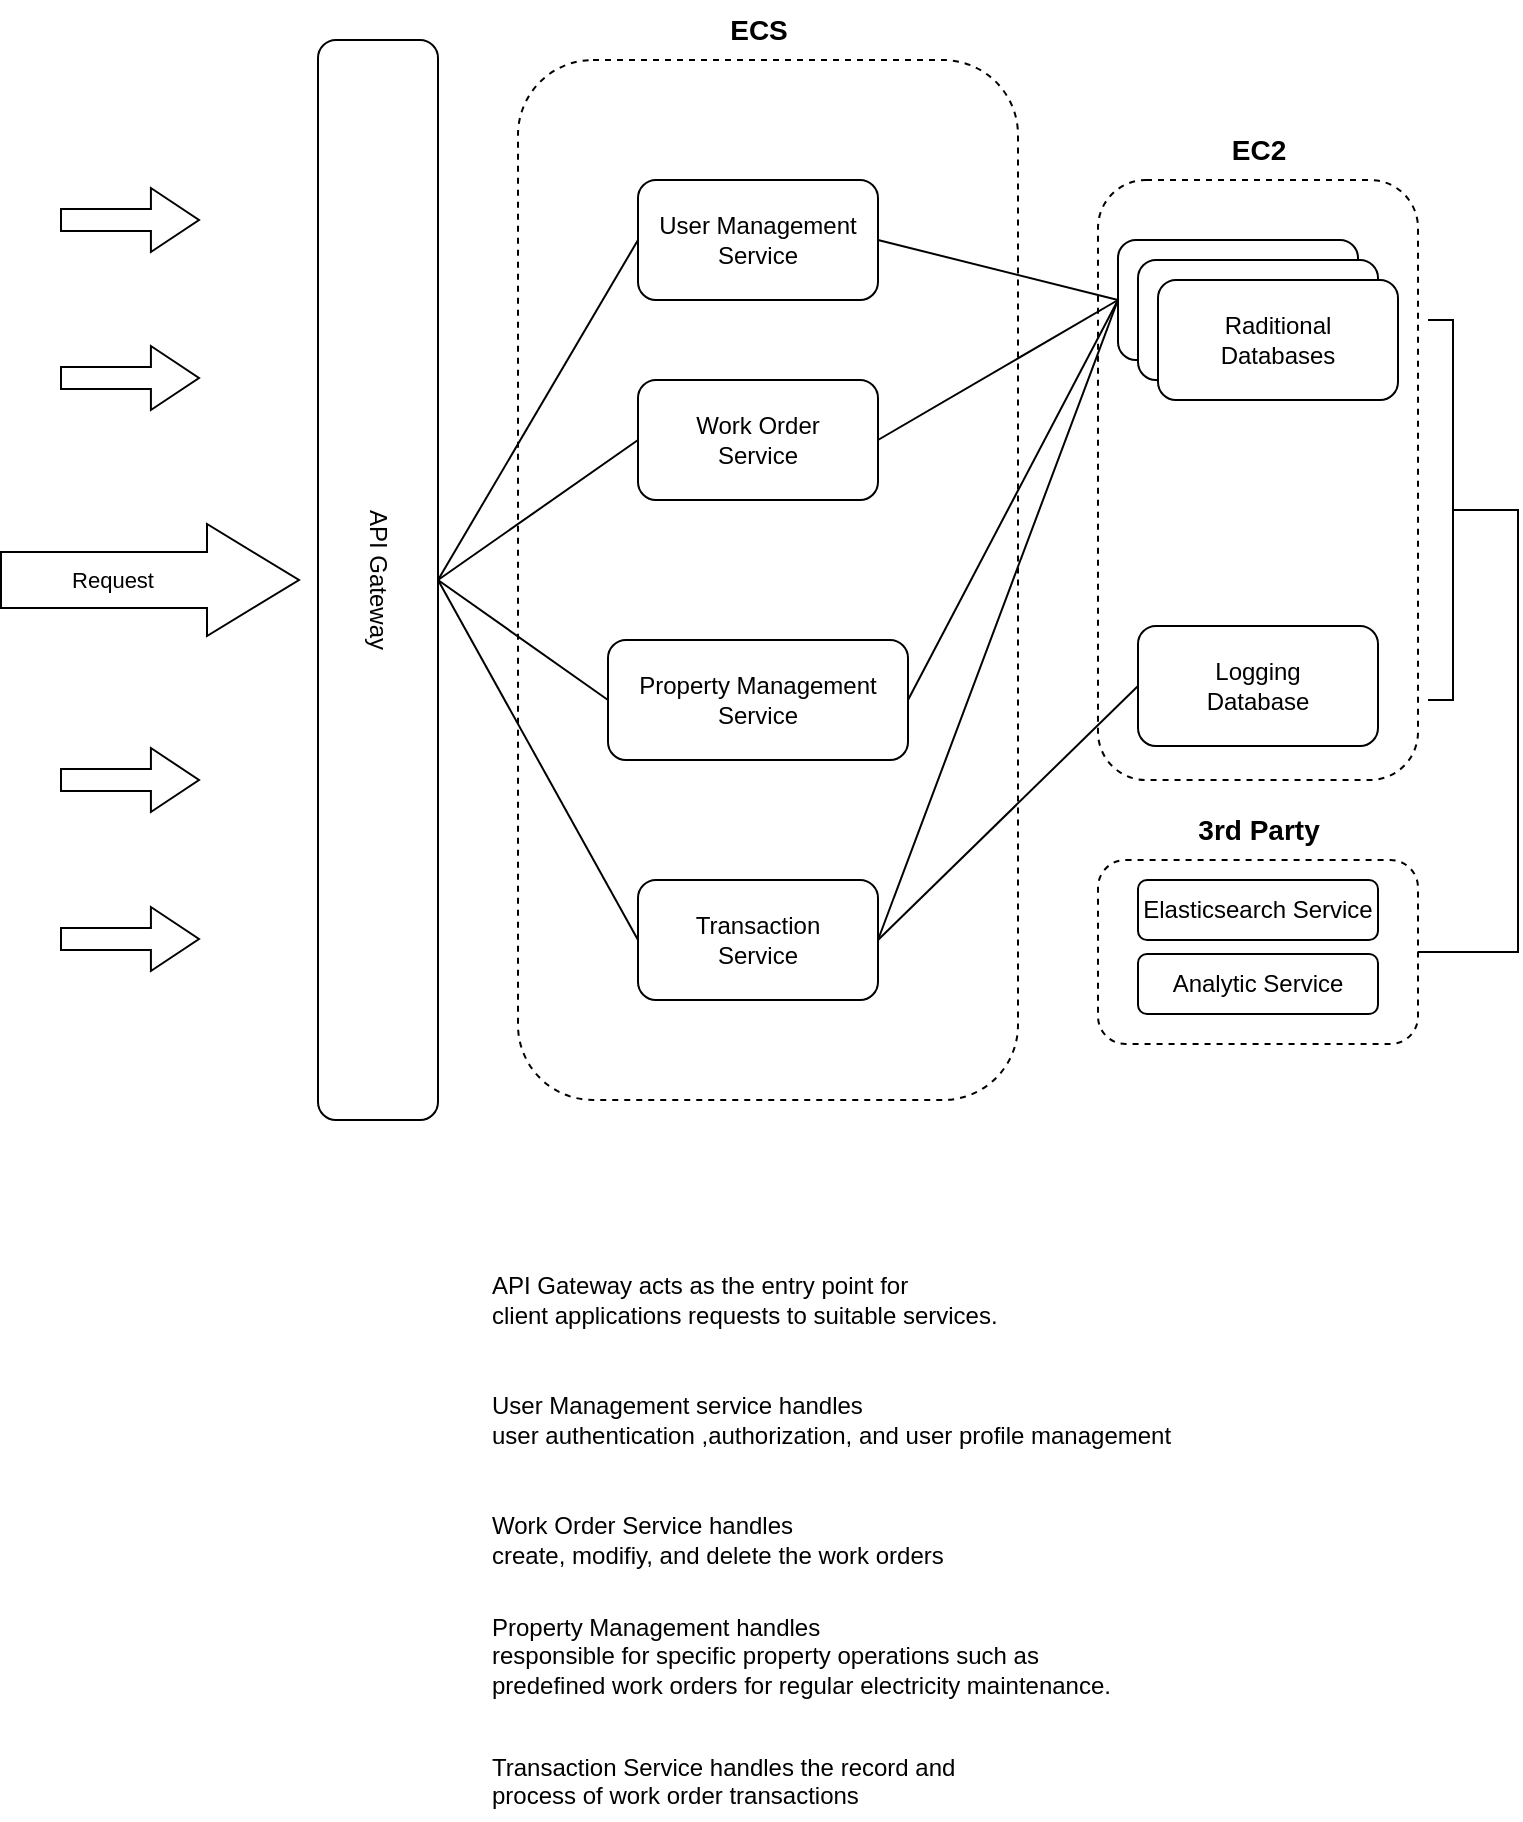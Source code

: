 <mxfile version="21.2.8" type="device">
  <diagram name="Page-1" id="HVLd08_h-fR_Knsx_RwF">
    <mxGraphModel dx="1593" dy="929" grid="1" gridSize="10" guides="1" tooltips="1" connect="1" arrows="1" fold="1" page="1" pageScale="1" pageWidth="850" pageHeight="1100" math="0" shadow="0">
      <root>
        <mxCell id="0" />
        <mxCell id="1" parent="0" />
        <mxCell id="hNyJn2xI1DlJILf2yhCy-1" value="API Gateway" style="rounded=1;whiteSpace=wrap;html=1;rotation=90;" vertex="1" parent="1">
          <mxGeometry x="-55" y="270" width="540" height="60" as="geometry" />
        </mxCell>
        <mxCell id="hNyJn2xI1DlJILf2yhCy-2" value="User Management Service  " style="rounded=1;whiteSpace=wrap;html=1;" vertex="1" parent="1">
          <mxGeometry x="345" y="100" width="120" height="60" as="geometry" />
        </mxCell>
        <mxCell id="hNyJn2xI1DlJILf2yhCy-3" value="Work Order&lt;br&gt;Service  " style="rounded=1;whiteSpace=wrap;html=1;" vertex="1" parent="1">
          <mxGeometry x="345" y="200" width="120" height="60" as="geometry" />
        </mxCell>
        <mxCell id="hNyJn2xI1DlJILf2yhCy-4" value="Property Management&lt;br&gt;Service  " style="rounded=1;whiteSpace=wrap;html=1;" vertex="1" parent="1">
          <mxGeometry x="330" y="330" width="150" height="60" as="geometry" />
        </mxCell>
        <mxCell id="hNyJn2xI1DlJILf2yhCy-5" value="Transaction&lt;br&gt;Service  " style="rounded=1;whiteSpace=wrap;html=1;" vertex="1" parent="1">
          <mxGeometry x="345" y="450" width="120" height="60" as="geometry" />
        </mxCell>
        <mxCell id="hNyJn2xI1DlJILf2yhCy-6" value="Raditional&lt;br&gt;Databases" style="rounded=1;whiteSpace=wrap;html=1;" vertex="1" parent="1">
          <mxGeometry x="585" y="130" width="120" height="60" as="geometry" />
        </mxCell>
        <mxCell id="hNyJn2xI1DlJILf2yhCy-15" value="Logging&lt;br&gt;Database" style="rounded=1;whiteSpace=wrap;html=1;" vertex="1" parent="1">
          <mxGeometry x="595" y="323" width="120" height="60" as="geometry" />
        </mxCell>
        <mxCell id="hNyJn2xI1DlJILf2yhCy-16" value="" style="shape=flexArrow;endArrow=classic;html=1;rounded=0;width=11;endSize=7.68;" edge="1" parent="1">
          <mxGeometry width="50" height="50" relative="1" as="geometry">
            <mxPoint x="56" y="120" as="sourcePoint" />
            <mxPoint x="126" y="120" as="targetPoint" />
          </mxGeometry>
        </mxCell>
        <mxCell id="hNyJn2xI1DlJILf2yhCy-17" value="" style="shape=flexArrow;endArrow=classic;html=1;rounded=0;width=11;endSize=7.68;" edge="1" parent="1">
          <mxGeometry width="50" height="50" relative="1" as="geometry">
            <mxPoint x="56" y="199" as="sourcePoint" />
            <mxPoint x="126" y="199" as="targetPoint" />
          </mxGeometry>
        </mxCell>
        <mxCell id="hNyJn2xI1DlJILf2yhCy-18" value="" style="shape=flexArrow;endArrow=classic;html=1;rounded=0;width=11;endSize=7.68;" edge="1" parent="1">
          <mxGeometry width="50" height="50" relative="1" as="geometry">
            <mxPoint x="56" y="479.5" as="sourcePoint" />
            <mxPoint x="126" y="479.5" as="targetPoint" />
          </mxGeometry>
        </mxCell>
        <mxCell id="hNyJn2xI1DlJILf2yhCy-19" value="" style="shape=flexArrow;endArrow=classic;html=1;rounded=0;width=11;endSize=7.68;" edge="1" parent="1">
          <mxGeometry width="50" height="50" relative="1" as="geometry">
            <mxPoint x="56" y="400" as="sourcePoint" />
            <mxPoint x="126" y="400" as="targetPoint" />
          </mxGeometry>
        </mxCell>
        <mxCell id="hNyJn2xI1DlJILf2yhCy-20" value="" style="shape=flexArrow;endArrow=classic;html=1;rounded=0;width=28;endSize=15;endWidth=27;" edge="1" parent="1">
          <mxGeometry width="50" height="50" relative="1" as="geometry">
            <mxPoint x="26" y="300" as="sourcePoint" />
            <mxPoint x="176" y="300" as="targetPoint" />
          </mxGeometry>
        </mxCell>
        <mxCell id="hNyJn2xI1DlJILf2yhCy-21" value="Request" style="edgeLabel;html=1;align=center;verticalAlign=middle;resizable=0;points=[];" vertex="1" connectable="0" parent="hNyJn2xI1DlJILf2yhCy-20">
          <mxGeometry x="-0.253" relative="1" as="geometry">
            <mxPoint as="offset" />
          </mxGeometry>
        </mxCell>
        <mxCell id="hNyJn2xI1DlJILf2yhCy-22" value="" style="endArrow=none;html=1;rounded=0;exitX=0.5;exitY=0;exitDx=0;exitDy=0;" edge="1" parent="1" source="hNyJn2xI1DlJILf2yhCy-1">
          <mxGeometry width="50" height="50" relative="1" as="geometry">
            <mxPoint x="295" y="180" as="sourcePoint" />
            <mxPoint x="345" y="130" as="targetPoint" />
          </mxGeometry>
        </mxCell>
        <mxCell id="hNyJn2xI1DlJILf2yhCy-24" value="" style="endArrow=none;html=1;rounded=0;exitX=0.5;exitY=0;exitDx=0;exitDy=0;entryX=0;entryY=0.5;entryDx=0;entryDy=0;" edge="1" parent="1" source="hNyJn2xI1DlJILf2yhCy-1" target="hNyJn2xI1DlJILf2yhCy-3">
          <mxGeometry width="50" height="50" relative="1" as="geometry">
            <mxPoint x="295" y="180" as="sourcePoint" />
            <mxPoint x="345" y="130" as="targetPoint" />
          </mxGeometry>
        </mxCell>
        <mxCell id="hNyJn2xI1DlJILf2yhCy-25" value="" style="endArrow=none;html=1;rounded=0;exitX=0.5;exitY=0;exitDx=0;exitDy=0;entryX=0;entryY=0.5;entryDx=0;entryDy=0;" edge="1" parent="1" source="hNyJn2xI1DlJILf2yhCy-1" target="hNyJn2xI1DlJILf2yhCy-4">
          <mxGeometry width="50" height="50" relative="1" as="geometry">
            <mxPoint x="295" y="180" as="sourcePoint" />
            <mxPoint x="345" y="130" as="targetPoint" />
          </mxGeometry>
        </mxCell>
        <mxCell id="hNyJn2xI1DlJILf2yhCy-26" value="" style="endArrow=none;html=1;rounded=0;exitX=0.5;exitY=0;exitDx=0;exitDy=0;entryX=0;entryY=0.5;entryDx=0;entryDy=0;" edge="1" parent="1" source="hNyJn2xI1DlJILf2yhCy-1" target="hNyJn2xI1DlJILf2yhCy-5">
          <mxGeometry width="50" height="50" relative="1" as="geometry">
            <mxPoint x="295" y="180" as="sourcePoint" />
            <mxPoint x="345" y="130" as="targetPoint" />
          </mxGeometry>
        </mxCell>
        <mxCell id="hNyJn2xI1DlJILf2yhCy-27" value="" style="endArrow=none;html=1;rounded=0;exitX=1;exitY=0.5;exitDx=0;exitDy=0;entryX=0;entryY=0.5;entryDx=0;entryDy=0;" edge="1" parent="1" source="hNyJn2xI1DlJILf2yhCy-5" target="hNyJn2xI1DlJILf2yhCy-15">
          <mxGeometry width="50" height="50" relative="1" as="geometry">
            <mxPoint x="545" y="500" as="sourcePoint" />
            <mxPoint x="645" y="690" as="targetPoint" />
          </mxGeometry>
        </mxCell>
        <mxCell id="hNyJn2xI1DlJILf2yhCy-28" value="" style="endArrow=none;html=1;rounded=0;exitX=1;exitY=0.5;exitDx=0;exitDy=0;entryX=0;entryY=0.5;entryDx=0;entryDy=0;" edge="1" parent="1" source="hNyJn2xI1DlJILf2yhCy-5" target="hNyJn2xI1DlJILf2yhCy-6">
          <mxGeometry width="50" height="50" relative="1" as="geometry">
            <mxPoint x="545" y="500" as="sourcePoint" />
            <mxPoint x="645" y="690" as="targetPoint" />
          </mxGeometry>
        </mxCell>
        <mxCell id="hNyJn2xI1DlJILf2yhCy-29" value="" style="endArrow=none;html=1;rounded=0;exitX=1;exitY=0.5;exitDx=0;exitDy=0;entryX=0;entryY=0.5;entryDx=0;entryDy=0;" edge="1" parent="1" source="hNyJn2xI1DlJILf2yhCy-4" target="hNyJn2xI1DlJILf2yhCy-6">
          <mxGeometry width="50" height="50" relative="1" as="geometry">
            <mxPoint x="545" y="500" as="sourcePoint" />
            <mxPoint x="645" y="690" as="targetPoint" />
          </mxGeometry>
        </mxCell>
        <mxCell id="hNyJn2xI1DlJILf2yhCy-30" value="" style="endArrow=none;html=1;rounded=0;exitX=1;exitY=0.5;exitDx=0;exitDy=0;entryX=0;entryY=0.5;entryDx=0;entryDy=0;" edge="1" parent="1" source="hNyJn2xI1DlJILf2yhCy-3" target="hNyJn2xI1DlJILf2yhCy-6">
          <mxGeometry width="50" height="50" relative="1" as="geometry">
            <mxPoint x="545" y="500" as="sourcePoint" />
            <mxPoint x="645" y="690" as="targetPoint" />
          </mxGeometry>
        </mxCell>
        <mxCell id="hNyJn2xI1DlJILf2yhCy-31" value="" style="endArrow=none;html=1;rounded=0;exitX=1;exitY=0.5;exitDx=0;exitDy=0;entryX=0;entryY=0.5;entryDx=0;entryDy=0;" edge="1" parent="1" source="hNyJn2xI1DlJILf2yhCy-2" target="hNyJn2xI1DlJILf2yhCy-6">
          <mxGeometry width="50" height="50" relative="1" as="geometry">
            <mxPoint x="545" y="500" as="sourcePoint" />
            <mxPoint x="645" y="690" as="targetPoint" />
          </mxGeometry>
        </mxCell>
        <mxCell id="hNyJn2xI1DlJILf2yhCy-32" value="API Gateway acts as the entry point for &lt;br&gt;client applications requests to suitable services." style="text;html=1;align=left;verticalAlign=middle;resizable=0;points=[];autosize=1;strokeColor=none;fillColor=none;" vertex="1" parent="1">
          <mxGeometry x="270" y="640" width="280" height="40" as="geometry" />
        </mxCell>
        <mxCell id="hNyJn2xI1DlJILf2yhCy-33" value="User Management service handles &lt;br&gt;user authentication ,authorization, and user profile management" style="text;html=1;align=left;verticalAlign=middle;resizable=0;points=[];autosize=1;strokeColor=none;fillColor=none;" vertex="1" parent="1">
          <mxGeometry x="270" y="700" width="360" height="40" as="geometry" />
        </mxCell>
        <mxCell id="hNyJn2xI1DlJILf2yhCy-34" value="Work Order Service handles &lt;br&gt;create, modifiy, and delete the work orders" style="text;html=1;align=left;verticalAlign=middle;resizable=0;points=[];autosize=1;strokeColor=none;fillColor=none;" vertex="1" parent="1">
          <mxGeometry x="270" y="760" width="250" height="40" as="geometry" />
        </mxCell>
        <mxCell id="hNyJn2xI1DlJILf2yhCy-35" value="&lt;div style=&quot;&quot;&gt;&lt;span style=&quot;background-color: initial;&quot;&gt;Property Management handles&amp;nbsp;&lt;/span&gt;&lt;/div&gt;responsible for specific property&amp;nbsp;operations such as predefined work orders for regular electricity maintenance." style="text;whiteSpace=wrap;html=1;align=left;" vertex="1" parent="1">
          <mxGeometry x="270" y="810" width="320" height="60" as="geometry" />
        </mxCell>
        <mxCell id="hNyJn2xI1DlJILf2yhCy-36" value="" style="rounded=1;whiteSpace=wrap;html=1;fillColor=none;dashed=1;" vertex="1" parent="1">
          <mxGeometry x="285" y="40" width="250" height="520" as="geometry" />
        </mxCell>
        <mxCell id="hNyJn2xI1DlJILf2yhCy-37" value="Raditional&lt;br&gt;Databases" style="rounded=1;whiteSpace=wrap;html=1;" vertex="1" parent="1">
          <mxGeometry x="595" y="140" width="120" height="60" as="geometry" />
        </mxCell>
        <mxCell id="hNyJn2xI1DlJILf2yhCy-38" value="Raditional&lt;br&gt;Databases" style="rounded=1;whiteSpace=wrap;html=1;" vertex="1" parent="1">
          <mxGeometry x="605" y="150" width="120" height="60" as="geometry" />
        </mxCell>
        <mxCell id="hNyJn2xI1DlJILf2yhCy-39" value="Transaction Service handles the record and process of work order transactions" style="text;whiteSpace=wrap;html=1;align=left;" vertex="1" parent="1">
          <mxGeometry x="270" y="880" width="250" height="40" as="geometry" />
        </mxCell>
        <mxCell id="hNyJn2xI1DlJILf2yhCy-40" value="ECS" style="text;html=1;align=center;verticalAlign=middle;resizable=0;points=[];autosize=1;strokeColor=none;fillColor=none;fontStyle=1;fontSize=14;" vertex="1" parent="1">
          <mxGeometry x="380" y="10" width="50" height="30" as="geometry" />
        </mxCell>
        <mxCell id="hNyJn2xI1DlJILf2yhCy-42" value="" style="rounded=1;whiteSpace=wrap;html=1;fillColor=none;dashed=1;" vertex="1" parent="1">
          <mxGeometry x="575" y="100" width="160" height="300" as="geometry" />
        </mxCell>
        <mxCell id="hNyJn2xI1DlJILf2yhCy-43" value="EC2" style="text;html=1;align=center;verticalAlign=middle;resizable=0;points=[];autosize=1;strokeColor=none;fillColor=none;fontStyle=1;fontSize=14;" vertex="1" parent="1">
          <mxGeometry x="630" y="70" width="50" height="30" as="geometry" />
        </mxCell>
        <mxCell id="hNyJn2xI1DlJILf2yhCy-55" style="edgeStyle=orthogonalEdgeStyle;rounded=0;orthogonalLoop=1;jettySize=auto;html=1;exitX=1;exitY=0.5;exitDx=0;exitDy=0;entryX=0;entryY=0.5;entryDx=0;entryDy=0;entryPerimeter=0;endArrow=none;endFill=0;" edge="1" parent="1" source="hNyJn2xI1DlJILf2yhCy-44" target="hNyJn2xI1DlJILf2yhCy-49">
          <mxGeometry relative="1" as="geometry" />
        </mxCell>
        <mxCell id="hNyJn2xI1DlJILf2yhCy-44" value="" style="rounded=1;whiteSpace=wrap;html=1;fillColor=none;dashed=1;" vertex="1" parent="1">
          <mxGeometry x="575" y="440" width="160" height="92" as="geometry" />
        </mxCell>
        <mxCell id="hNyJn2xI1DlJILf2yhCy-46" value="Elasticsearch Service" style="rounded=1;whiteSpace=wrap;html=1;" vertex="1" parent="1">
          <mxGeometry x="595" y="450" width="120" height="30" as="geometry" />
        </mxCell>
        <mxCell id="hNyJn2xI1DlJILf2yhCy-47" value="3rd Party" style="text;html=1;align=center;verticalAlign=middle;resizable=0;points=[];autosize=1;strokeColor=none;fillColor=none;fontStyle=1;fontSize=14;" vertex="1" parent="1">
          <mxGeometry x="615" y="410" width="80" height="30" as="geometry" />
        </mxCell>
        <mxCell id="hNyJn2xI1DlJILf2yhCy-48" value="Analytic Service" style="rounded=1;whiteSpace=wrap;html=1;" vertex="1" parent="1">
          <mxGeometry x="595" y="487" width="120" height="30" as="geometry" />
        </mxCell>
        <mxCell id="hNyJn2xI1DlJILf2yhCy-49" value="" style="strokeWidth=1;html=1;shape=mxgraph.flowchart.annotation_2;align=left;labelPosition=right;pointerEvents=1;rotation=-180;" vertex="1" parent="1">
          <mxGeometry x="740" y="170" width="25" height="190" as="geometry" />
        </mxCell>
      </root>
    </mxGraphModel>
  </diagram>
</mxfile>
